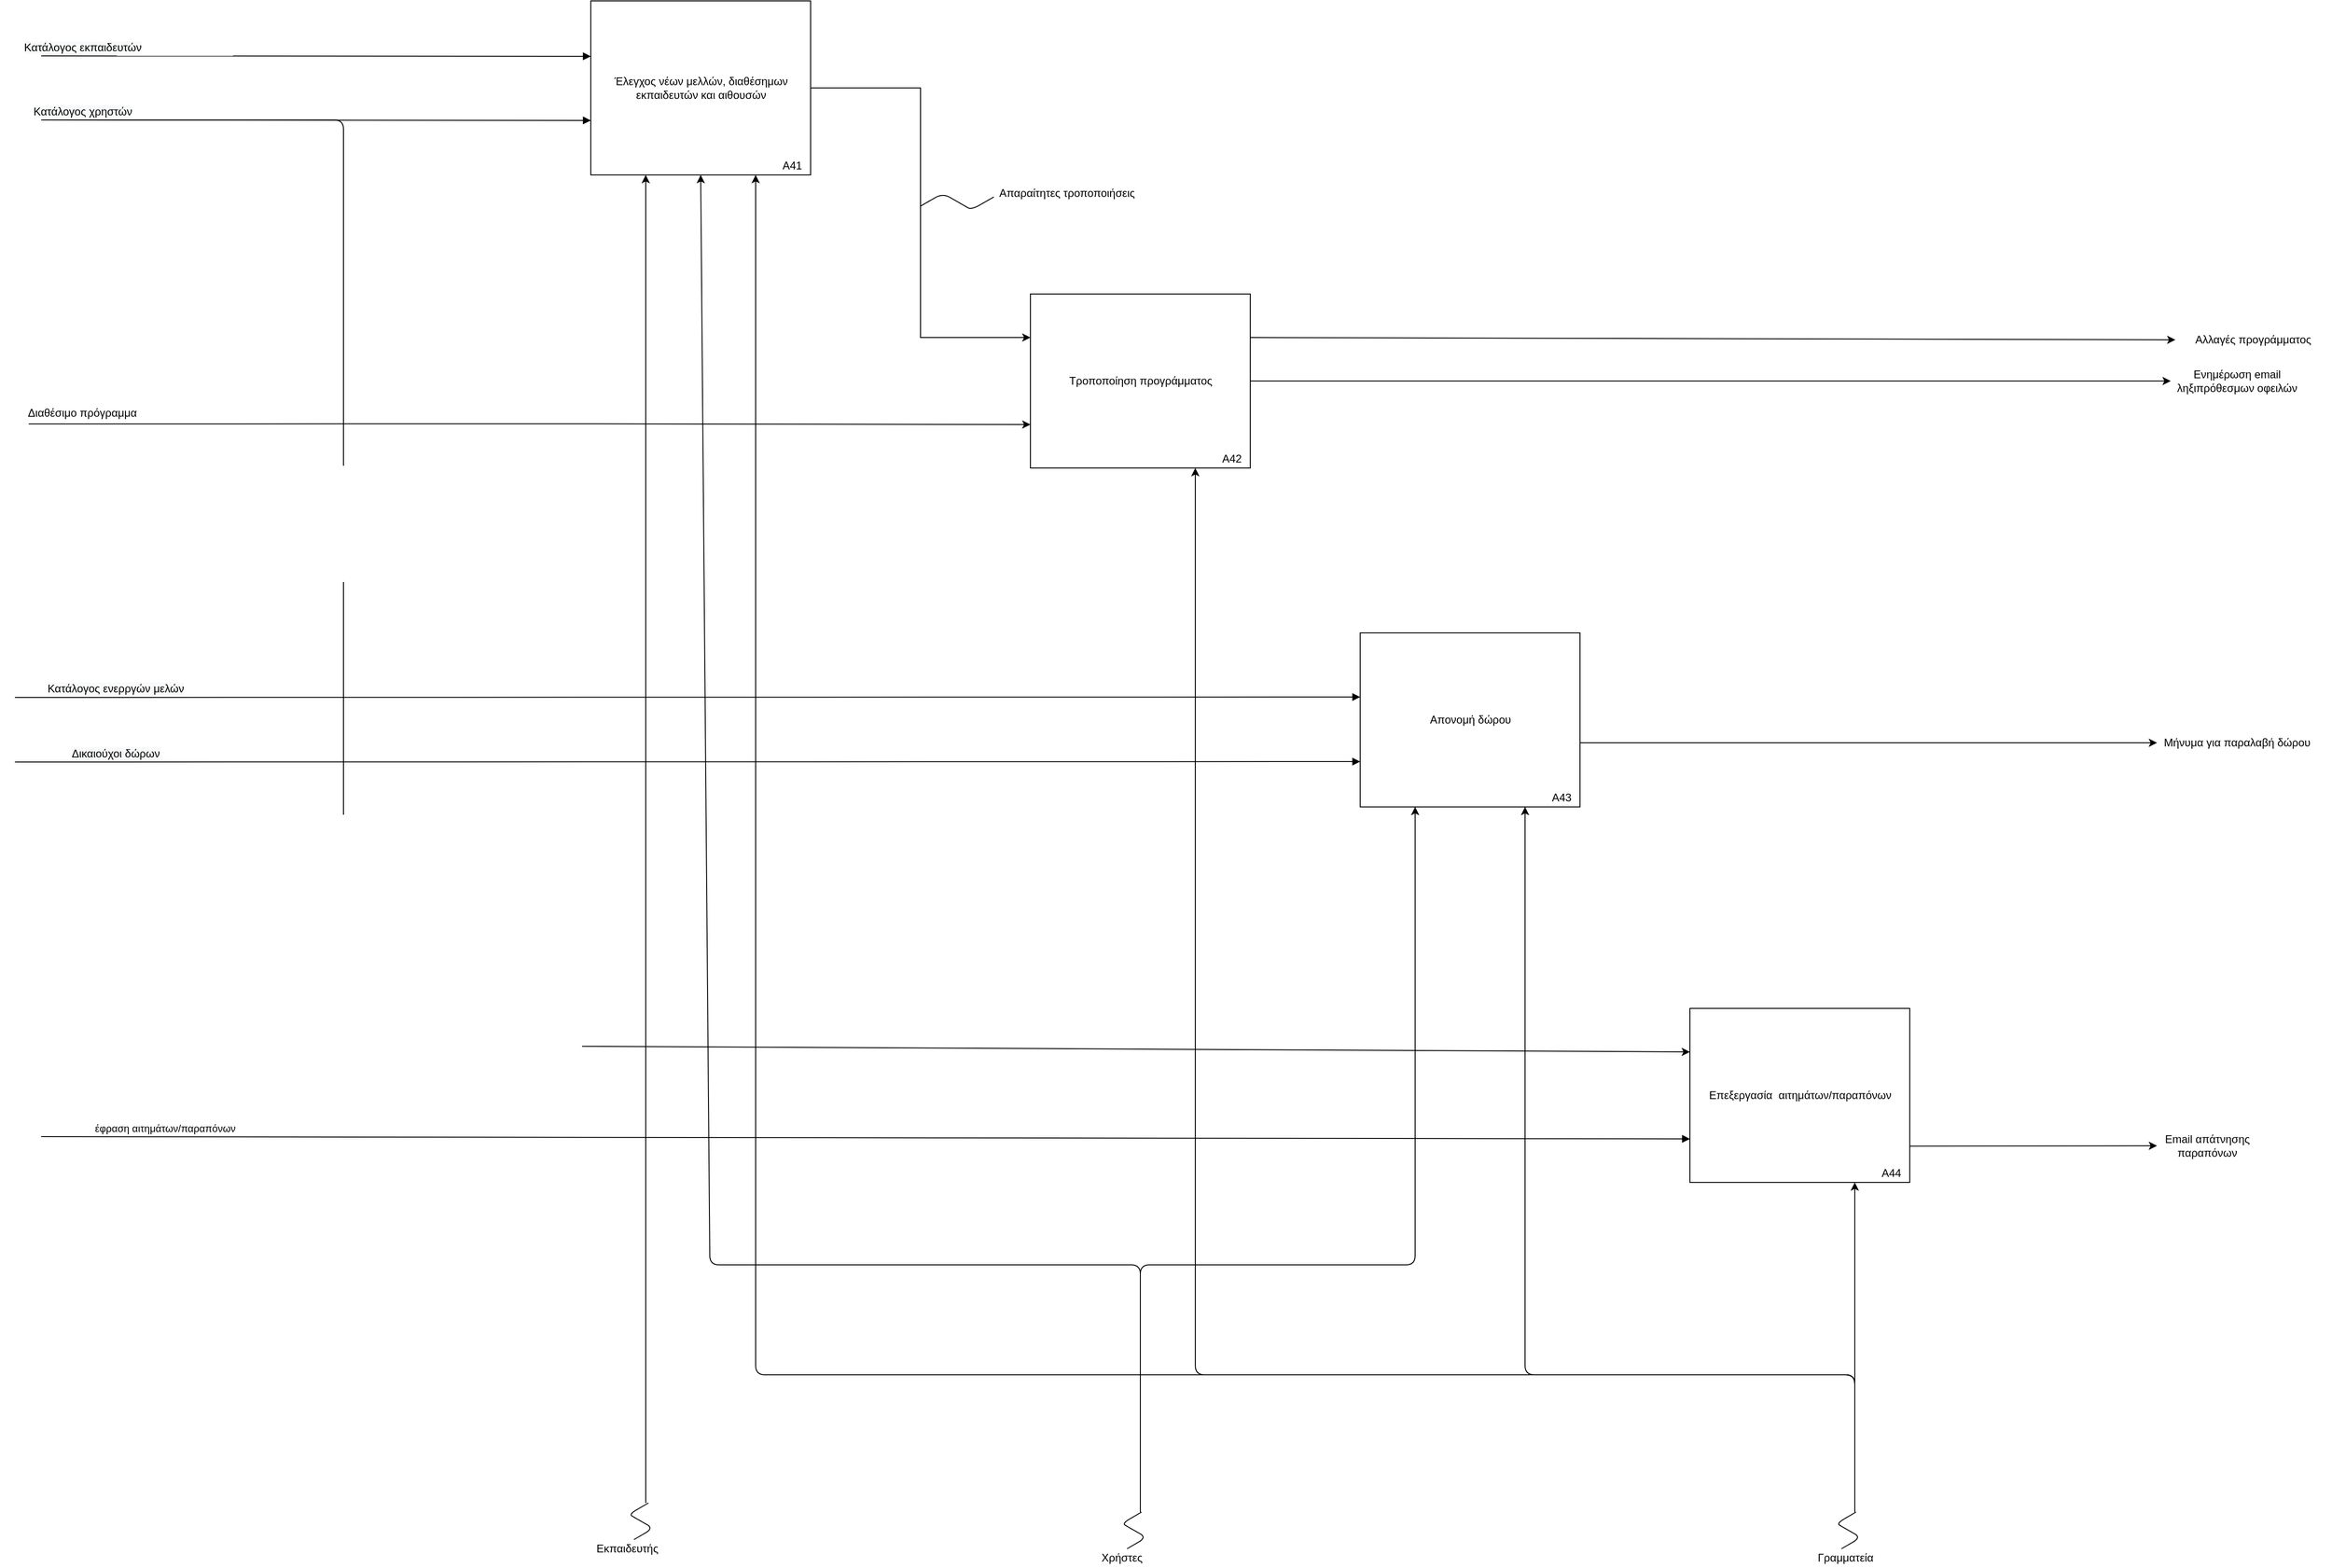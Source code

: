 <mxfile version="13.9.9" type="device"><diagram id="I_G7gxr-EIPcgIeSr6B-" name="Page-1"><mxGraphModel dx="-18" dy="568" grid="1" gridSize="10" guides="1" tooltips="1" connect="1" arrows="1" fold="1" page="1" pageScale="1" pageWidth="850" pageHeight="1100" math="0" shadow="0"><root><mxCell id="0"/><mxCell id="1" parent="0"/><mxCell id="P3o6lFwSlS_BUBsBNycr-1" style="edgeStyle=orthogonalEdgeStyle;rounded=0;orthogonalLoop=1;jettySize=auto;html=1;" parent="1" edge="1"><mxGeometry relative="1" as="geometry"><mxPoint x="3540" y="1480" as="targetPoint"/><mxPoint x="2910" y="1480" as="sourcePoint"/></mxGeometry></mxCell><mxCell id="P3o6lFwSlS_BUBsBNycr-3" value="Αλλαγές προγράμματος" style="text;html=1;strokeColor=none;fillColor=none;align=center;verticalAlign=middle;whiteSpace=wrap;rounded=0;" parent="1" vertex="1"><mxGeometry x="3560" y="1030" width="170" height="20" as="geometry"/></mxCell><mxCell id="P3o6lFwSlS_BUBsBNycr-4" style="edgeStyle=orthogonalEdgeStyle;rounded=0;orthogonalLoop=1;jettySize=auto;html=1;exitX=1;exitY=0.5;exitDx=0;exitDy=0;" parent="1" source="P3o6lFwSlS_BUBsBNycr-8" edge="1"><mxGeometry relative="1" as="geometry"><mxPoint x="3555.0" y="1085" as="targetPoint"/><mxPoint x="3285" y="1085" as="sourcePoint"/></mxGeometry></mxCell><mxCell id="P3o6lFwSlS_BUBsBNycr-5" value="Ενημέρωση email ληξιπρόθεσμων οφειλών" style="text;html=1;strokeColor=none;fillColor=none;align=center;verticalAlign=middle;whiteSpace=wrap;rounded=0;" parent="1" vertex="1"><mxGeometry x="3540" y="1075" width="175" height="20" as="geometry"/></mxCell><mxCell id="P3o6lFwSlS_BUBsBNycr-6" value="" style="endArrow=classic;html=1;exitX=0.996;exitY=0.907;exitDx=0;exitDy=0;exitPerimeter=0;" parent="1" edge="1"><mxGeometry width="50" height="50" relative="1" as="geometry"><mxPoint x="3270" y="1920.33" as="sourcePoint"/><mxPoint x="3540" y="1920" as="targetPoint"/></mxGeometry></mxCell><mxCell id="P3o6lFwSlS_BUBsBNycr-7" value="Email απάτνησης παραπόνων" style="text;html=1;strokeColor=none;fillColor=none;align=center;verticalAlign=middle;whiteSpace=wrap;rounded=0;" parent="1" vertex="1"><mxGeometry x="3530" y="1910" width="130" height="20" as="geometry"/></mxCell><mxCell id="P3o6lFwSlS_BUBsBNycr-8" value="Τροποποίηση προγράμματος" style="html=1;" parent="1" vertex="1"><mxGeometry x="2310" y="990" width="240" height="190" as="geometry"/></mxCell><mxCell id="P3o6lFwSlS_BUBsBNycr-9" value="έφραση αιτημάτων/παραπόνων" style="html=1;verticalAlign=bottom;endArrow=block;entryX=0;entryY=0.75;entryDx=0;entryDy=0;" parent="1" target="P3o6lFwSlS_BUBsBNycr-19" edge="1"><mxGeometry x="-0.85" width="80" relative="1" as="geometry"><mxPoint x="1230" y="1910" as="sourcePoint"/><mxPoint x="1830" y="1910.5" as="targetPoint"/><mxPoint as="offset"/></mxGeometry></mxCell><mxCell id="P3o6lFwSlS_BUBsBNycr-11" value="&lt;span style=&quot;font-size: 12px ; background-color: rgb(248 , 249 , 250)&quot;&gt;Κατάλογος χρηστών&lt;/span&gt;" style="html=1;verticalAlign=bottom;endArrow=block;" parent="1" edge="1"><mxGeometry x="-0.85" width="80" relative="1" as="geometry"><mxPoint x="1230" y="800" as="sourcePoint"/><mxPoint x="1830" y="800.5" as="targetPoint"/><mxPoint as="offset"/></mxGeometry></mxCell><mxCell id="P3o6lFwSlS_BUBsBNycr-12" value="&lt;span style=&quot;font-size: 12px ; background-color: rgb(248 , 249 , 250)&quot;&gt;Δικαιούχοι δώρων&lt;/span&gt;" style="html=1;verticalAlign=bottom;endArrow=block;" parent="1" edge="1"><mxGeometry x="-0.85" width="80" relative="1" as="geometry"><mxPoint x="1201.308" y="1501" as="sourcePoint"/><mxPoint x="2670" y="1500.5" as="targetPoint"/><mxPoint as="offset"/></mxGeometry></mxCell><mxCell id="P3o6lFwSlS_BUBsBNycr-16" style="edgeStyle=orthogonalEdgeStyle;rounded=0;orthogonalLoop=1;jettySize=auto;html=1;entryX=0;entryY=0.25;entryDx=0;entryDy=0;" parent="1" source="P3o6lFwSlS_BUBsBNycr-13" target="P3o6lFwSlS_BUBsBNycr-8" edge="1"><mxGeometry relative="1" as="geometry"><mxPoint x="2280.903" y="1020" as="targetPoint"/></mxGeometry></mxCell><mxCell id="P3o6lFwSlS_BUBsBNycr-13" value="Έλεγχος νέων μελλών, διαθέσημων &lt;br&gt;εκπαιδευτών και αιθουσών" style="html=1;" parent="1" vertex="1"><mxGeometry x="1830" y="670" width="240" height="190" as="geometry"/></mxCell><mxCell id="P3o6lFwSlS_BUBsBNycr-15" value="&lt;span style=&quot;font-size: 12px ; background-color: rgb(248 , 249 , 250)&quot;&gt;Κατάλογος εκπαιδευτών&lt;/span&gt;" style="html=1;verticalAlign=bottom;endArrow=block;" parent="1" edge="1"><mxGeometry x="-0.85" width="80" relative="1" as="geometry"><mxPoint x="1230" y="730" as="sourcePoint"/><mxPoint x="1830" y="730.5" as="targetPoint"/><mxPoint as="offset"/></mxGeometry></mxCell><mxCell id="P3o6lFwSlS_BUBsBNycr-18" value="Απονομή δώρου" style="html=1;" parent="1" vertex="1"><mxGeometry x="2670" y="1360" width="240" height="190" as="geometry"/></mxCell><mxCell id="P3o6lFwSlS_BUBsBNycr-19" value="Επεξεργασία&amp;nbsp; αιτημάτων/παραπόνων" style="html=1;" parent="1" vertex="1"><mxGeometry x="3030" y="1770" width="240" height="190" as="geometry"/></mxCell><mxCell id="P3o6lFwSlS_BUBsBNycr-20" value="Μήνυμα για παραλαβή δώρου" style="text;html=1;strokeColor=none;fillColor=none;align=center;verticalAlign=middle;whiteSpace=wrap;rounded=0;" parent="1" vertex="1"><mxGeometry x="3540" y="1470" width="175" height="20" as="geometry"/></mxCell><mxCell id="P3o6lFwSlS_BUBsBNycr-23" value="" style="endArrow=classic;html=1;exitX=1;exitY=0.25;exitDx=0;exitDy=0;entryX=0;entryY=0.5;entryDx=0;entryDy=0;" parent="1" source="P3o6lFwSlS_BUBsBNycr-8" target="P3o6lFwSlS_BUBsBNycr-3" edge="1"><mxGeometry width="50" height="50" relative="1" as="geometry"><mxPoint x="2800" y="1050" as="sourcePoint"/><mxPoint x="2850" y="1000" as="targetPoint"/></mxGeometry></mxCell><mxCell id="P3o6lFwSlS_BUBsBNycr-24" value="" style="edgeStyle=isometricEdgeStyle;endArrow=none;html=1;" parent="1" edge="1"><mxGeometry width="50" height="100" relative="1" as="geometry"><mxPoint x="2190" y="894.05" as="sourcePoint"/><mxPoint x="2270" y="884.05" as="targetPoint"/></mxGeometry></mxCell><mxCell id="P3o6lFwSlS_BUBsBNycr-25" value="Απαραίτητες τροποποιήσεις" style="text;html=1;strokeColor=none;fillColor=none;align=center;verticalAlign=middle;whiteSpace=wrap;rounded=0;" parent="1" vertex="1"><mxGeometry x="2260" y="870" width="180" height="20" as="geometry"/></mxCell><mxCell id="P3o6lFwSlS_BUBsBNycr-27" value="" style="endArrow=classic;html=1;entryX=0;entryY=0.25;entryDx=0;entryDy=0;" parent="1" target="P3o6lFwSlS_BUBsBNycr-19" edge="1"><mxGeometry width="50" height="50" relative="1" as="geometry"><mxPoint x="1230" y="800" as="sourcePoint"/><mxPoint x="1640" y="1600" as="targetPoint"/><Array as="points"><mxPoint x="1560" y="800"/><mxPoint x="1560" y="1810"/></Array></mxGeometry></mxCell><mxCell id="P3o6lFwSlS_BUBsBNycr-29" style="edgeStyle=orthogonalEdgeStyle;rounded=0;orthogonalLoop=1;jettySize=auto;html=1;entryX=0;entryY=0.75;entryDx=0;entryDy=0;exitX=0.174;exitY=1.091;exitDx=0;exitDy=0;exitPerimeter=0;" parent="1" source="P3o6lFwSlS_BUBsBNycr-28" target="P3o6lFwSlS_BUBsBNycr-8" edge="1"><mxGeometry relative="1" as="geometry"><mxPoint x="1120" y="1133" as="sourcePoint"/><Array as="points"/></mxGeometry></mxCell><mxCell id="P3o6lFwSlS_BUBsBNycr-28" value="Διαθέσιμο πρόγραμμα" style="text;html=1;strokeColor=none;fillColor=none;align=center;verticalAlign=middle;whiteSpace=wrap;rounded=0;" parent="1" vertex="1"><mxGeometry x="1185" y="1110" width="180" height="20" as="geometry"/></mxCell><mxCell id="P3o6lFwSlS_BUBsBNycr-32" value="" style="edgeStyle=isometricEdgeStyle;endArrow=none;html=1;" parent="1" edge="1"><mxGeometry width="50" height="100" relative="1" as="geometry"><mxPoint x="1877.1" y="2350" as="sourcePoint"/><mxPoint x="1892.9" y="2310" as="targetPoint"/></mxGeometry></mxCell><mxCell id="P3o6lFwSlS_BUBsBNycr-33" value="Γραμματεία" style="text;html=1;strokeColor=none;fillColor=none;align=center;verticalAlign=middle;whiteSpace=wrap;rounded=0;" parent="1" vertex="1"><mxGeometry x="3180" y="2360" width="40" height="20" as="geometry"/></mxCell><mxCell id="P3o6lFwSlS_BUBsBNycr-34" value="Εκπαιδευτής" style="text;html=1;strokeColor=none;fillColor=none;align=center;verticalAlign=middle;whiteSpace=wrap;rounded=0;" parent="1" vertex="1"><mxGeometry x="1850" y="2350" width="40" height="20" as="geometry"/></mxCell><mxCell id="P3o6lFwSlS_BUBsBNycr-35" value="Χρήστες" style="text;html=1;strokeColor=none;fillColor=none;align=center;verticalAlign=middle;whiteSpace=wrap;rounded=0;" parent="1" vertex="1"><mxGeometry x="2390" y="2360" width="40" height="20" as="geometry"/></mxCell><mxCell id="P3o6lFwSlS_BUBsBNycr-36" value="" style="edgeStyle=isometricEdgeStyle;endArrow=none;html=1;" parent="1" edge="1"><mxGeometry width="50" height="100" relative="1" as="geometry"><mxPoint x="2415.47" y="2360.0" as="sourcePoint"/><mxPoint x="2431.27" y="2320.0" as="targetPoint"/></mxGeometry></mxCell><mxCell id="P3o6lFwSlS_BUBsBNycr-37" value="" style="edgeStyle=isometricEdgeStyle;endArrow=none;html=1;" parent="1" edge="1"><mxGeometry width="50" height="100" relative="1" as="geometry"><mxPoint x="3195.47" y="2360.0" as="sourcePoint"/><mxPoint x="3211.27" y="2320.0" as="targetPoint"/></mxGeometry></mxCell><mxCell id="P3o6lFwSlS_BUBsBNycr-39" value="" style="endArrow=classic;html=1;entryX=0.25;entryY=1;entryDx=0;entryDy=0;" parent="1" target="P3o6lFwSlS_BUBsBNycr-13" edge="1"><mxGeometry width="50" height="50" relative="1" as="geometry"><mxPoint x="1890" y="2310" as="sourcePoint"/><mxPoint x="2490" y="2200" as="targetPoint"/></mxGeometry></mxCell><mxCell id="P3o6lFwSlS_BUBsBNycr-40" value="" style="endArrow=classic;html=1;entryX=0.5;entryY=1;entryDx=0;entryDy=0;" parent="1" target="P3o6lFwSlS_BUBsBNycr-13" edge="1"><mxGeometry width="50" height="50" relative="1" as="geometry"><mxPoint x="2430" y="2320" as="sourcePoint"/><mxPoint x="2160" y="2030" as="targetPoint"/><Array as="points"><mxPoint x="2430" y="2050"/><mxPoint x="1960" y="2050"/></Array></mxGeometry></mxCell><mxCell id="P3o6lFwSlS_BUBsBNycr-41" value="" style="endArrow=classic;html=1;entryX=0.25;entryY=1;entryDx=0;entryDy=0;" parent="1" target="P3o6lFwSlS_BUBsBNycr-18" edge="1"><mxGeometry width="50" height="50" relative="1" as="geometry"><mxPoint x="2430" y="2320" as="sourcePoint"/><mxPoint x="2580" y="2140" as="targetPoint"/><Array as="points"><mxPoint x="2430" y="2050"/><mxPoint x="2730" y="2050"/></Array></mxGeometry></mxCell><mxCell id="P3o6lFwSlS_BUBsBNycr-43" value="" style="endArrow=classic;html=1;entryX=0.75;entryY=1;entryDx=0;entryDy=0;" parent="1" target="P3o6lFwSlS_BUBsBNycr-19" edge="1"><mxGeometry width="50" height="50" relative="1" as="geometry"><mxPoint x="3210" y="2320" as="sourcePoint"/><mxPoint x="2380" y="1940" as="targetPoint"/></mxGeometry></mxCell><mxCell id="P3o6lFwSlS_BUBsBNycr-44" value="" style="endArrow=classic;html=1;entryX=0.75;entryY=1;entryDx=0;entryDy=0;" parent="1" target="P3o6lFwSlS_BUBsBNycr-8" edge="1"><mxGeometry width="50" height="50" relative="1" as="geometry"><mxPoint x="3210" y="2320" as="sourcePoint"/><mxPoint x="2880" y="2210" as="targetPoint"/><Array as="points"><mxPoint x="3210" y="2170"/><mxPoint x="2490" y="2170"/></Array></mxGeometry></mxCell><mxCell id="P3o6lFwSlS_BUBsBNycr-45" value="" style="endArrow=classic;html=1;entryX=0.75;entryY=1;entryDx=0;entryDy=0;" parent="1" target="P3o6lFwSlS_BUBsBNycr-18" edge="1"><mxGeometry width="50" height="50" relative="1" as="geometry"><mxPoint x="3210" y="2320" as="sourcePoint"/><mxPoint x="2710" y="2080" as="targetPoint"/><Array as="points"><mxPoint x="3210" y="2170"/><mxPoint x="2850" y="2170"/></Array></mxGeometry></mxCell><mxCell id="P3o6lFwSlS_BUBsBNycr-46" value="" style="endArrow=classic;html=1;entryX=0.75;entryY=1;entryDx=0;entryDy=0;" parent="1" target="P3o6lFwSlS_BUBsBNycr-13" edge="1"><mxGeometry width="50" height="50" relative="1" as="geometry"><mxPoint x="3210" y="2320" as="sourcePoint"/><mxPoint x="2890" y="2070" as="targetPoint"/><Array as="points"><mxPoint x="3210" y="2170"/><mxPoint x="2010" y="2170"/></Array></mxGeometry></mxCell><mxCell id="P3o6lFwSlS_BUBsBNycr-48" value="A43" style="text;html=1;strokeColor=none;fillColor=none;align=center;verticalAlign=middle;whiteSpace=wrap;rounded=0;" parent="1" vertex="1"><mxGeometry x="2870" y="1530" width="40" height="20" as="geometry"/></mxCell><mxCell id="P3o6lFwSlS_BUBsBNycr-49" value="A44" style="text;html=1;strokeColor=none;fillColor=none;align=center;verticalAlign=middle;whiteSpace=wrap;rounded=0;" parent="1" vertex="1"><mxGeometry x="3230" y="1940" width="40" height="20" as="geometry"/></mxCell><mxCell id="P3o6lFwSlS_BUBsBNycr-50" value="A42" style="text;html=1;strokeColor=none;fillColor=none;align=center;verticalAlign=middle;whiteSpace=wrap;rounded=0;" parent="1" vertex="1"><mxGeometry x="2510" y="1160" width="40" height="20" as="geometry"/></mxCell><mxCell id="P3o6lFwSlS_BUBsBNycr-51" value="A41" style="text;html=1;strokeColor=none;fillColor=none;align=center;verticalAlign=middle;whiteSpace=wrap;rounded=0;" parent="1" vertex="1"><mxGeometry x="2030" y="840" width="40" height="20" as="geometry"/></mxCell><mxCell id="O60lsb6R0FtuHWwYYXVE-2" value="&lt;span style=&quot;font-size: 12px ; background-color: rgb(248 , 249 , 250)&quot;&gt;Κατάλογος ενερργών μελών&lt;/span&gt;" style="html=1;verticalAlign=bottom;endArrow=block;" parent="1" edge="1"><mxGeometry x="-0.85" width="80" relative="1" as="geometry"><mxPoint x="1201.308" y="1430.5" as="sourcePoint"/><mxPoint x="2670" y="1430" as="targetPoint"/><mxPoint as="offset"/></mxGeometry></mxCell></root></mxGraphModel></diagram></mxfile>